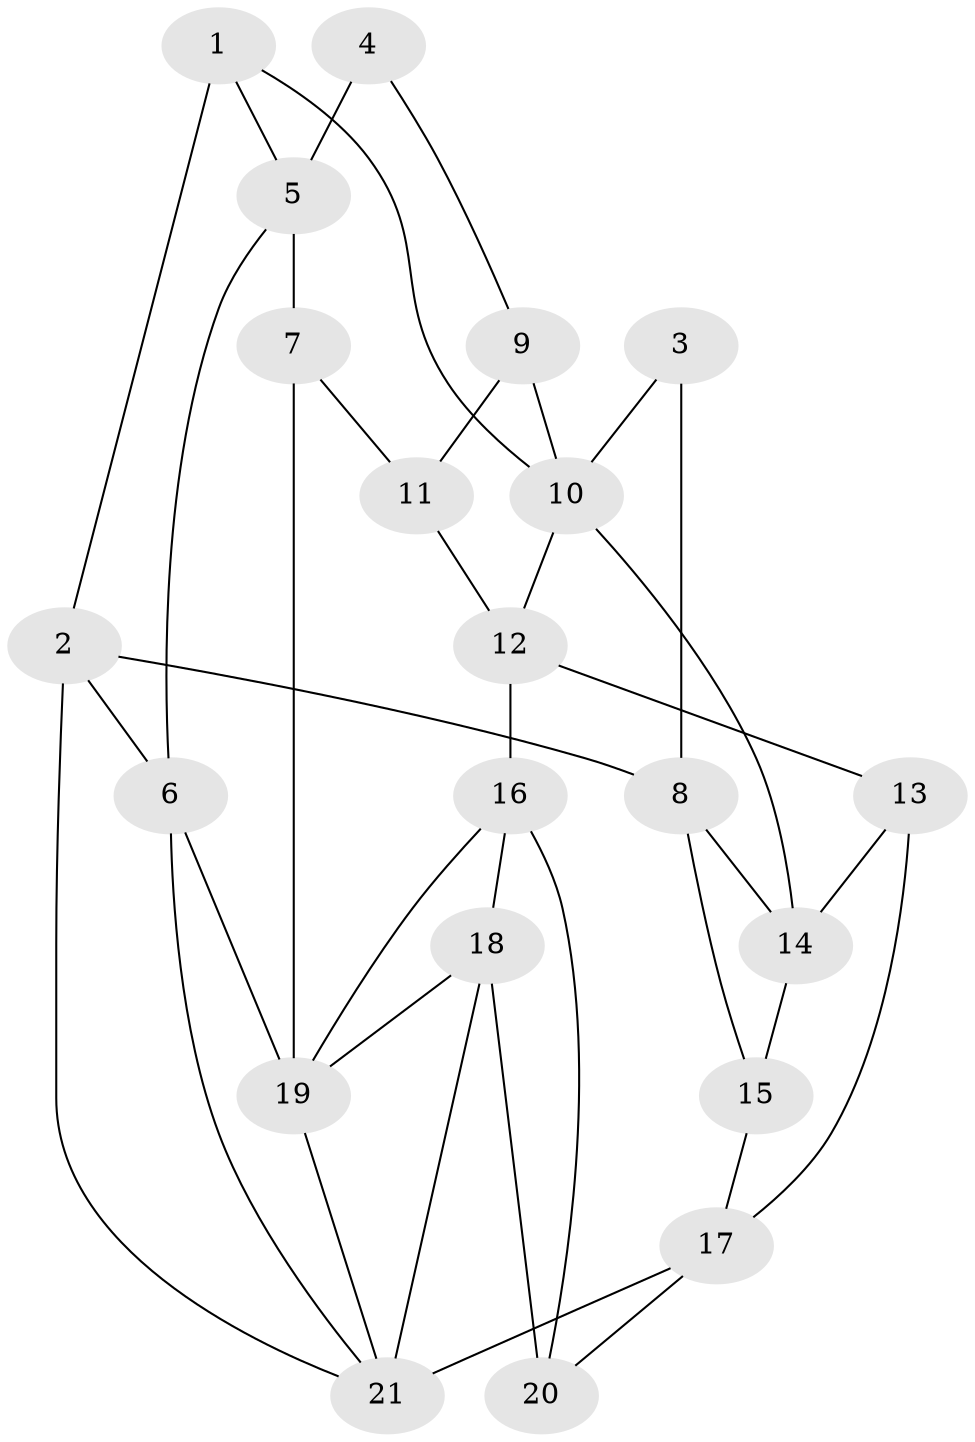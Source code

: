 // original degree distribution, {3: 0.043478260869565216, 5: 0.5362318840579711, 4: 0.21739130434782608, 6: 0.2028985507246377}
// Generated by graph-tools (version 1.1) at 2025/38/03/04/25 23:38:23]
// undirected, 21 vertices, 38 edges
graph export_dot {
  node [color=gray90,style=filled];
  1;
  2;
  3;
  4;
  5;
  6;
  7;
  8;
  9;
  10;
  11;
  12;
  13;
  14;
  15;
  16;
  17;
  18;
  19;
  20;
  21;
  1 -- 2 [weight=1.0];
  1 -- 5 [weight=1.0];
  1 -- 10 [weight=1.0];
  2 -- 6 [weight=2.0];
  2 -- 8 [weight=1.0];
  2 -- 21 [weight=1.0];
  3 -- 8 [weight=2.0];
  3 -- 10 [weight=1.0];
  4 -- 5 [weight=2.0];
  4 -- 9 [weight=1.0];
  5 -- 6 [weight=1.0];
  5 -- 7 [weight=1.0];
  6 -- 19 [weight=1.0];
  6 -- 21 [weight=1.0];
  7 -- 11 [weight=1.0];
  7 -- 19 [weight=2.0];
  8 -- 14 [weight=1.0];
  8 -- 15 [weight=1.0];
  9 -- 10 [weight=1.0];
  9 -- 11 [weight=3.0];
  10 -- 12 [weight=1.0];
  10 -- 14 [weight=1.0];
  11 -- 12 [weight=1.0];
  12 -- 13 [weight=1.0];
  12 -- 16 [weight=2.0];
  13 -- 14 [weight=1.0];
  13 -- 17 [weight=1.0];
  14 -- 15 [weight=2.0];
  15 -- 17 [weight=1.0];
  16 -- 18 [weight=1.0];
  16 -- 19 [weight=1.0];
  16 -- 20 [weight=1.0];
  17 -- 20 [weight=1.0];
  17 -- 21 [weight=2.0];
  18 -- 19 [weight=1.0];
  18 -- 20 [weight=2.0];
  18 -- 21 [weight=1.0];
  19 -- 21 [weight=1.0];
}
